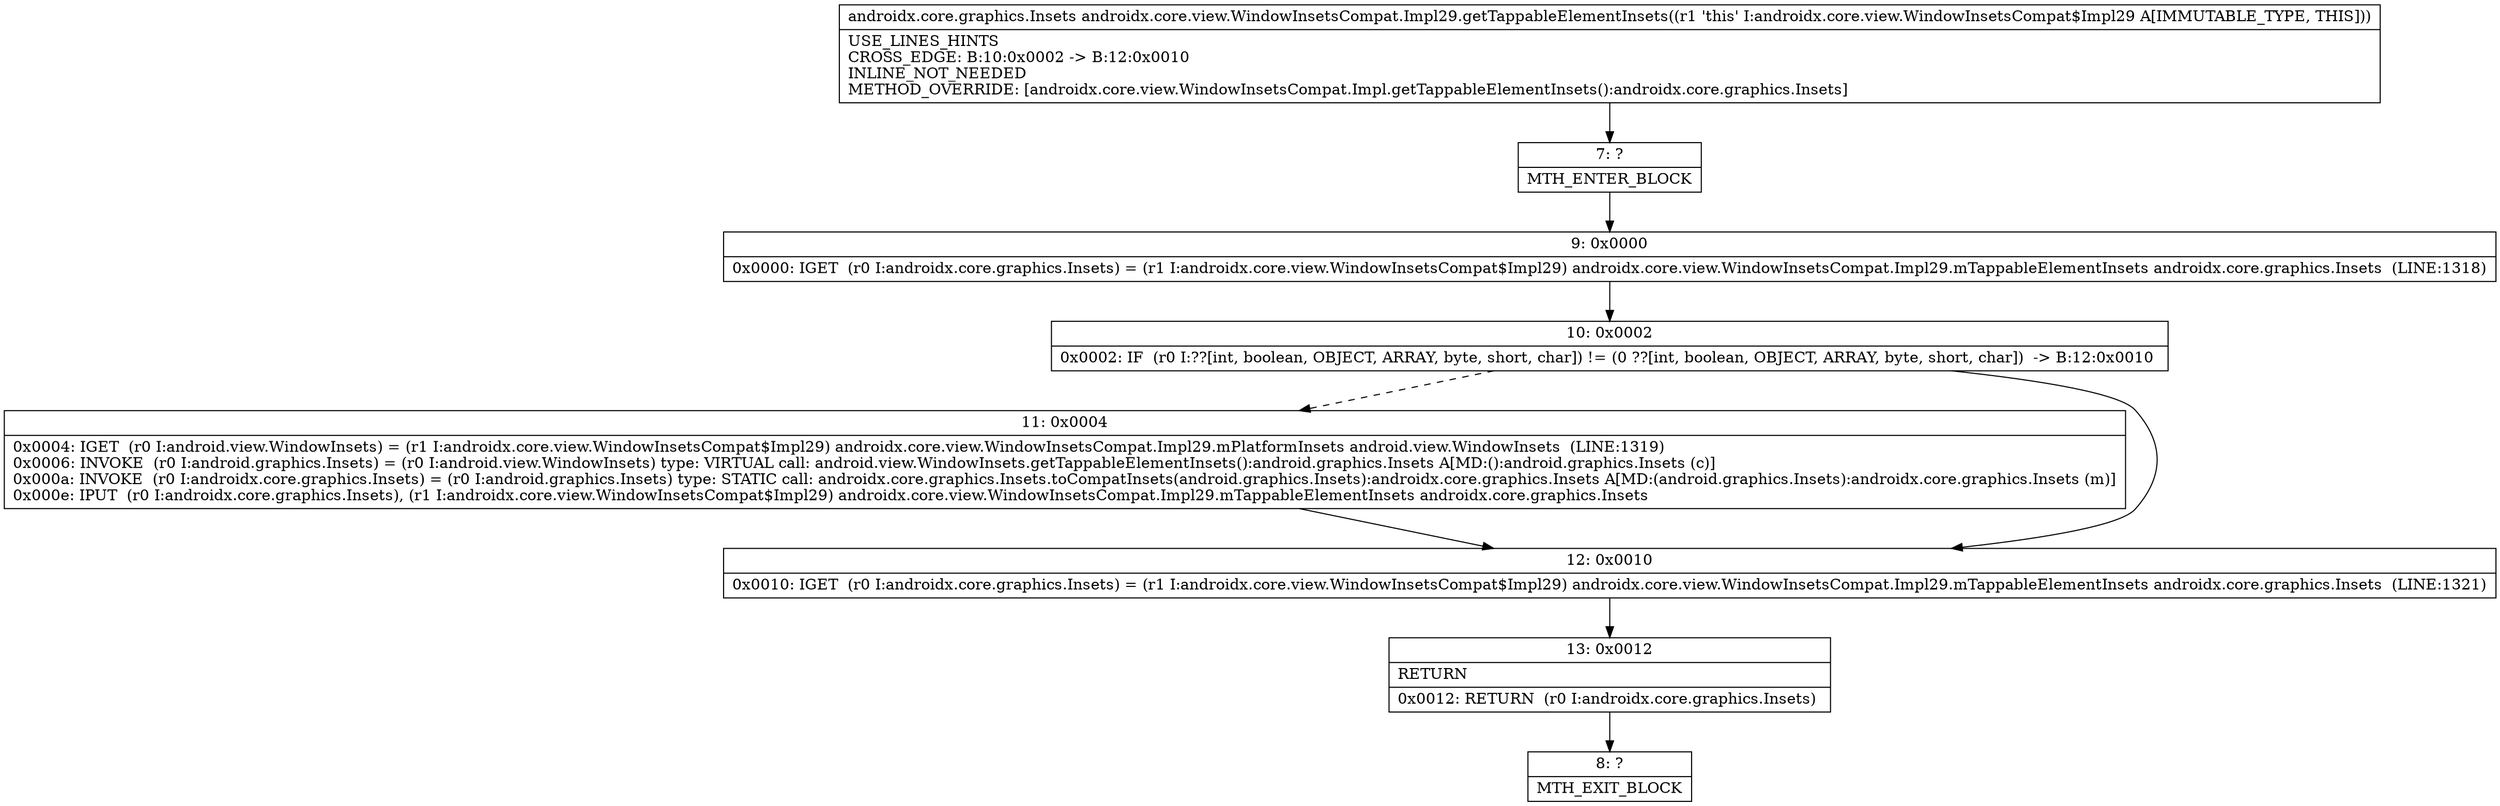 digraph "CFG forandroidx.core.view.WindowInsetsCompat.Impl29.getTappableElementInsets()Landroidx\/core\/graphics\/Insets;" {
Node_7 [shape=record,label="{7\:\ ?|MTH_ENTER_BLOCK\l}"];
Node_9 [shape=record,label="{9\:\ 0x0000|0x0000: IGET  (r0 I:androidx.core.graphics.Insets) = (r1 I:androidx.core.view.WindowInsetsCompat$Impl29) androidx.core.view.WindowInsetsCompat.Impl29.mTappableElementInsets androidx.core.graphics.Insets  (LINE:1318)\l}"];
Node_10 [shape=record,label="{10\:\ 0x0002|0x0002: IF  (r0 I:??[int, boolean, OBJECT, ARRAY, byte, short, char]) != (0 ??[int, boolean, OBJECT, ARRAY, byte, short, char])  \-\> B:12:0x0010 \l}"];
Node_11 [shape=record,label="{11\:\ 0x0004|0x0004: IGET  (r0 I:android.view.WindowInsets) = (r1 I:androidx.core.view.WindowInsetsCompat$Impl29) androidx.core.view.WindowInsetsCompat.Impl29.mPlatformInsets android.view.WindowInsets  (LINE:1319)\l0x0006: INVOKE  (r0 I:android.graphics.Insets) = (r0 I:android.view.WindowInsets) type: VIRTUAL call: android.view.WindowInsets.getTappableElementInsets():android.graphics.Insets A[MD:():android.graphics.Insets (c)]\l0x000a: INVOKE  (r0 I:androidx.core.graphics.Insets) = (r0 I:android.graphics.Insets) type: STATIC call: androidx.core.graphics.Insets.toCompatInsets(android.graphics.Insets):androidx.core.graphics.Insets A[MD:(android.graphics.Insets):androidx.core.graphics.Insets (m)]\l0x000e: IPUT  (r0 I:androidx.core.graphics.Insets), (r1 I:androidx.core.view.WindowInsetsCompat$Impl29) androidx.core.view.WindowInsetsCompat.Impl29.mTappableElementInsets androidx.core.graphics.Insets \l}"];
Node_12 [shape=record,label="{12\:\ 0x0010|0x0010: IGET  (r0 I:androidx.core.graphics.Insets) = (r1 I:androidx.core.view.WindowInsetsCompat$Impl29) androidx.core.view.WindowInsetsCompat.Impl29.mTappableElementInsets androidx.core.graphics.Insets  (LINE:1321)\l}"];
Node_13 [shape=record,label="{13\:\ 0x0012|RETURN\l|0x0012: RETURN  (r0 I:androidx.core.graphics.Insets) \l}"];
Node_8 [shape=record,label="{8\:\ ?|MTH_EXIT_BLOCK\l}"];
MethodNode[shape=record,label="{androidx.core.graphics.Insets androidx.core.view.WindowInsetsCompat.Impl29.getTappableElementInsets((r1 'this' I:androidx.core.view.WindowInsetsCompat$Impl29 A[IMMUTABLE_TYPE, THIS]))  | USE_LINES_HINTS\lCROSS_EDGE: B:10:0x0002 \-\> B:12:0x0010\lINLINE_NOT_NEEDED\lMETHOD_OVERRIDE: [androidx.core.view.WindowInsetsCompat.Impl.getTappableElementInsets():androidx.core.graphics.Insets]\l}"];
MethodNode -> Node_7;Node_7 -> Node_9;
Node_9 -> Node_10;
Node_10 -> Node_11[style=dashed];
Node_10 -> Node_12;
Node_11 -> Node_12;
Node_12 -> Node_13;
Node_13 -> Node_8;
}

